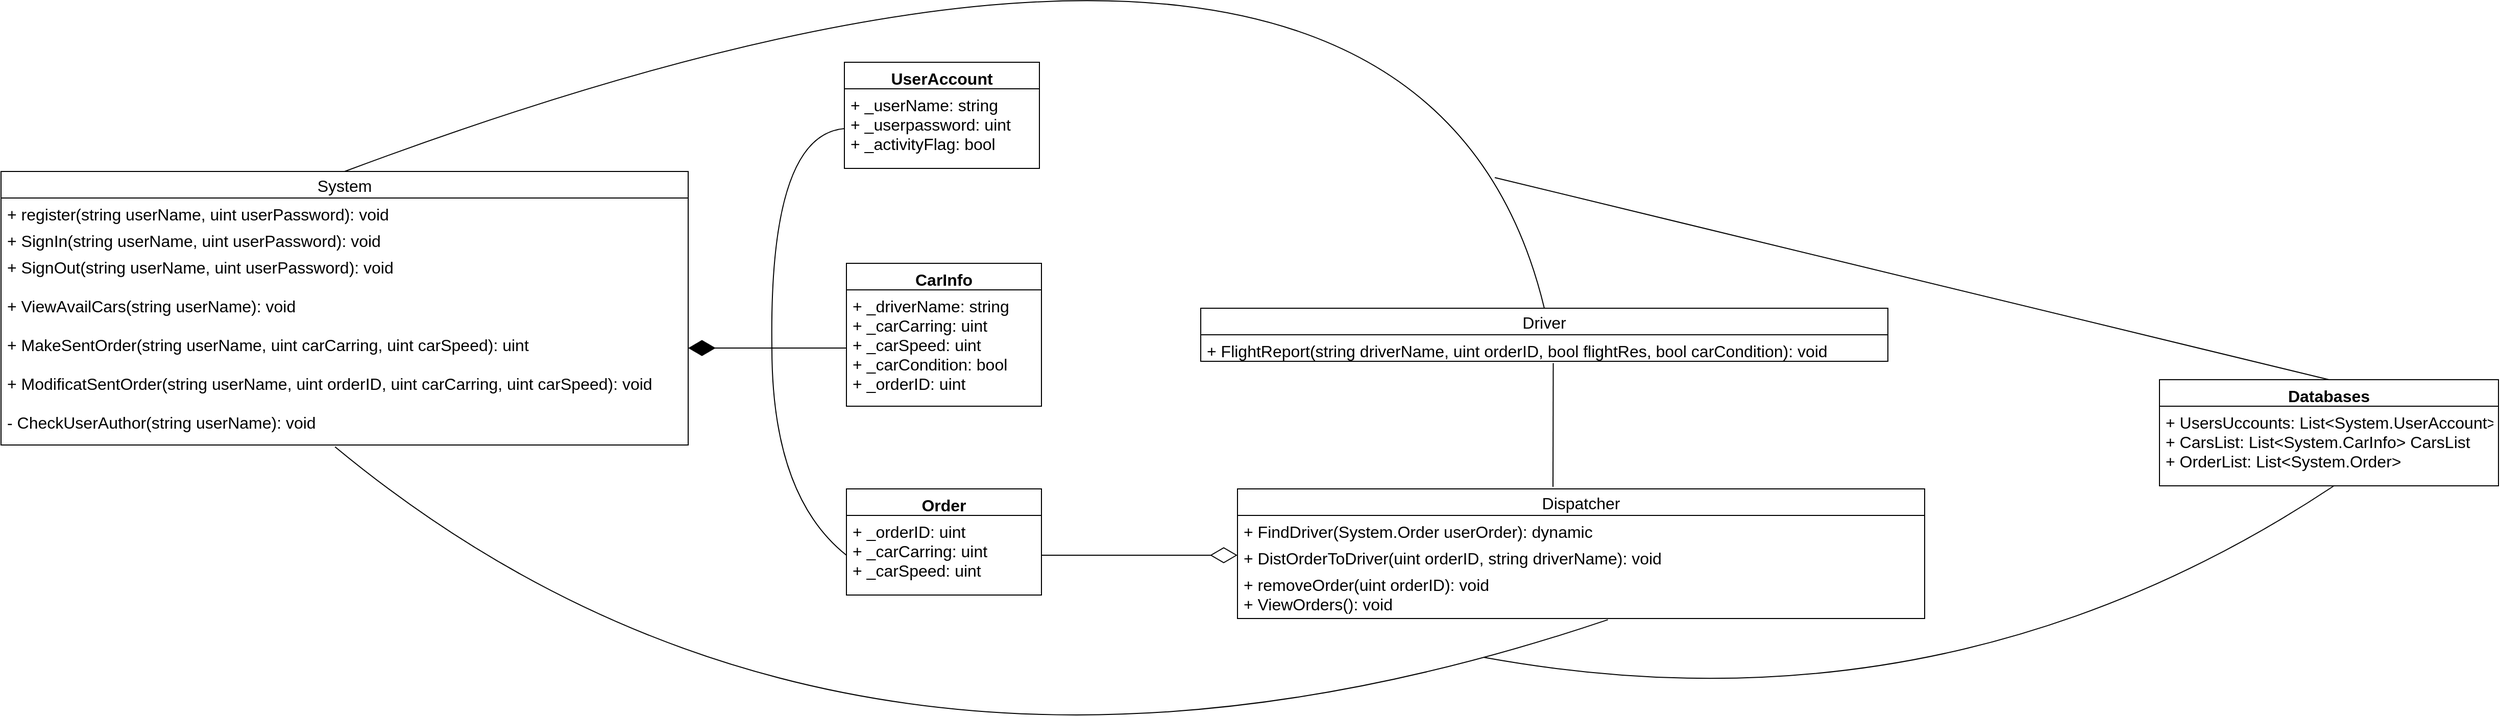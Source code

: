 <mxfile version="20.7.4" type="device"><diagram id="bxRbiOaqxQ_qso0ILXsK" name="Страница 1"><mxGraphModel dx="1754" dy="1774" grid="0" gridSize="10" guides="1" tooltips="1" connect="1" arrows="1" fold="1" page="0" pageScale="1" pageWidth="827" pageHeight="1169" math="0" shadow="0"><root><mxCell id="0"/><mxCell id="1" parent="0"/><mxCell id="61zmjNbOXToTeWoblzgA-1" value="System" style="swimlane;fontStyle=0;childLayout=stackLayout;horizontal=1;startSize=26;fillColor=none;horizontalStack=0;resizeParent=1;resizeParentMax=0;resizeLast=0;collapsible=1;marginBottom=0;fontSize=16;" vertex="1" parent="1"><mxGeometry x="-4" y="321" width="673" height="268" as="geometry"><mxRectangle x="110" y="338" width="115" height="31" as="alternateBounds"/></mxGeometry></mxCell><mxCell id="61zmjNbOXToTeWoblzgA-2" value="+ register(string userName, uint userPassword): void&#10;&#10;&#10;&#10;&#10;&#10;" style="text;strokeColor=none;fillColor=none;align=left;verticalAlign=top;spacingLeft=4;spacingRight=4;overflow=hidden;rotatable=0;points=[[0,0.5],[1,0.5]];portConstraint=eastwest;fontSize=16;" vertex="1" parent="61zmjNbOXToTeWoblzgA-1"><mxGeometry y="26" width="673" height="26" as="geometry"/></mxCell><mxCell id="61zmjNbOXToTeWoblzgA-3" value="+ SignIn(string userName, uint userPassword): void&#10;" style="text;strokeColor=none;fillColor=none;align=left;verticalAlign=top;spacingLeft=4;spacingRight=4;overflow=hidden;rotatable=0;points=[[0,0.5],[1,0.5]];portConstraint=eastwest;fontSize=16;" vertex="1" parent="61zmjNbOXToTeWoblzgA-1"><mxGeometry y="52" width="673" height="26" as="geometry"/></mxCell><mxCell id="61zmjNbOXToTeWoblzgA-4" value="+ SignOut(string userName, uint userPassword): void&#10;&#10;+ ViewAvailCars(string userName): void&#10;&#10;+ MakeSentOrder(string userName, uint carCarring, uint carSpeed): uint&#10;&#10;+ ModificatSentOrder(string userName, uint orderID, uint carCarring, uint carSpeed): void&#10;&#10;- CheсkUserAuthor(string userName): void" style="text;strokeColor=none;fillColor=none;align=left;verticalAlign=top;spacingLeft=4;spacingRight=4;overflow=hidden;rotatable=0;points=[[0,0.5],[1,0.5]];portConstraint=eastwest;fontSize=16;" vertex="1" parent="61zmjNbOXToTeWoblzgA-1"><mxGeometry y="78" width="673" height="190" as="geometry"/></mxCell><mxCell id="61zmjNbOXToTeWoblzgA-9" value="UserAccount" style="swimlane;fontStyle=1;align=center;verticalAlign=top;childLayout=stackLayout;horizontal=1;startSize=26;horizontalStack=0;resizeParent=1;resizeParentMax=0;resizeLast=0;collapsible=1;marginBottom=0;fontSize=16;" vertex="1" parent="1"><mxGeometry x="822" y="214" width="191" height="104" as="geometry"/></mxCell><mxCell id="61zmjNbOXToTeWoblzgA-10" value="+ _userName: string&#10;+ _userpassword: uint&#10;+ _activityFlag: bool" style="text;strokeColor=none;fillColor=none;align=left;verticalAlign=top;spacingLeft=4;spacingRight=4;overflow=hidden;rotatable=0;points=[[0,0.5],[1,0.5]];portConstraint=eastwest;fontSize=16;" vertex="1" parent="61zmjNbOXToTeWoblzgA-9"><mxGeometry y="26" width="191" height="78" as="geometry"/></mxCell><mxCell id="61zmjNbOXToTeWoblzgA-24" value="CarInfo" style="swimlane;fontStyle=1;align=center;verticalAlign=top;childLayout=stackLayout;horizontal=1;startSize=26;horizontalStack=0;resizeParent=1;resizeParentMax=0;resizeLast=0;collapsible=1;marginBottom=0;fontSize=16;" vertex="1" parent="1"><mxGeometry x="824" y="411" width="191" height="140" as="geometry"/></mxCell><mxCell id="61zmjNbOXToTeWoblzgA-25" value="+ _driverName: string&#10;+ _carCarring: uint&#10;+ _carSpeed: uint&#10;+ _carCondition: bool&#10;+ _orderID: uint" style="text;strokeColor=none;fillColor=none;align=left;verticalAlign=top;spacingLeft=4;spacingRight=4;overflow=hidden;rotatable=0;points=[[0,0.5],[1,0.5]];portConstraint=eastwest;fontSize=16;" vertex="1" parent="61zmjNbOXToTeWoblzgA-24"><mxGeometry y="26" width="191" height="114" as="geometry"/></mxCell><mxCell id="61zmjNbOXToTeWoblzgA-26" value="Order" style="swimlane;fontStyle=1;align=center;verticalAlign=top;childLayout=stackLayout;horizontal=1;startSize=26;horizontalStack=0;resizeParent=1;resizeParentMax=0;resizeLast=0;collapsible=1;marginBottom=0;fontSize=16;" vertex="1" parent="1"><mxGeometry x="824" y="632" width="191" height="104" as="geometry"/></mxCell><mxCell id="61zmjNbOXToTeWoblzgA-27" value="+ _orderID: uint&#10;+ _carCarring: uint&#10;+ _carSpeed: uint" style="text;strokeColor=none;fillColor=none;align=left;verticalAlign=top;spacingLeft=4;spacingRight=4;overflow=hidden;rotatable=0;points=[[0,0.5],[1,0.5]];portConstraint=eastwest;fontSize=16;" vertex="1" parent="61zmjNbOXToTeWoblzgA-26"><mxGeometry y="26" width="191" height="78" as="geometry"/></mxCell><mxCell id="61zmjNbOXToTeWoblzgA-32" value="" style="endArrow=diamondThin;endFill=1;endSize=24;html=1;rounded=0;fontSize=12;sourcePerimeterSpacing=8;targetPerimeterSpacing=8;curved=1;exitX=0;exitY=0.5;exitDx=0;exitDy=0;entryX=1;entryY=0.5;entryDx=0;entryDy=0;" edge="1" parent="1" source="61zmjNbOXToTeWoblzgA-25" target="61zmjNbOXToTeWoblzgA-4"><mxGeometry width="160" relative="1" as="geometry"><mxPoint x="603" y="509" as="sourcePoint"/><mxPoint x="763" y="509" as="targetPoint"/></mxGeometry></mxCell><mxCell id="61zmjNbOXToTeWoblzgA-41" value="" style="endArrow=none;html=1;rounded=0;fontSize=12;startSize=14;endSize=14;sourcePerimeterSpacing=8;targetPerimeterSpacing=8;curved=1;entryX=0;entryY=0.5;entryDx=0;entryDy=0;" edge="1" parent="1" target="61zmjNbOXToTeWoblzgA-10"><mxGeometry width="50" height="50" relative="1" as="geometry"><mxPoint x="751" y="494" as="sourcePoint"/><mxPoint x="790" y="281" as="targetPoint"/><Array as="points"><mxPoint x="748" y="285"/></Array></mxGeometry></mxCell><mxCell id="61zmjNbOXToTeWoblzgA-42" value="" style="endArrow=none;html=1;rounded=0;fontSize=12;startSize=14;endSize=14;sourcePerimeterSpacing=8;targetPerimeterSpacing=8;curved=1;entryX=0;entryY=0.5;entryDx=0;entryDy=0;" edge="1" parent="1" target="61zmjNbOXToTeWoblzgA-27"><mxGeometry width="50" height="50" relative="1" as="geometry"><mxPoint x="751" y="494" as="sourcePoint"/><mxPoint x="768" y="569" as="targetPoint"/><Array as="points"><mxPoint x="751" y="639"/></Array></mxGeometry></mxCell><mxCell id="61zmjNbOXToTeWoblzgA-44" value="Dispatcher" style="swimlane;fontStyle=0;childLayout=stackLayout;horizontal=1;startSize=26;fillColor=none;horizontalStack=0;resizeParent=1;resizeParentMax=0;resizeLast=0;collapsible=1;marginBottom=0;fontSize=16;" vertex="1" parent="1"><mxGeometry x="1207" y="632" width="673" height="127" as="geometry"><mxRectangle x="110" y="338" width="115" height="31" as="alternateBounds"/></mxGeometry></mxCell><mxCell id="61zmjNbOXToTeWoblzgA-45" value="+ FindDriver(System.Order userOrder): dynamic&#10;&#10;&#10;&#10;&#10;&#10;" style="text;strokeColor=none;fillColor=none;align=left;verticalAlign=top;spacingLeft=4;spacingRight=4;overflow=hidden;rotatable=0;points=[[0,0.5],[1,0.5]];portConstraint=eastwest;fontSize=16;" vertex="1" parent="61zmjNbOXToTeWoblzgA-44"><mxGeometry y="26" width="673" height="26" as="geometry"/></mxCell><mxCell id="61zmjNbOXToTeWoblzgA-46" value="+ DistOrderToDriver(uint orderID, string driverName): void&#10;" style="text;strokeColor=none;fillColor=none;align=left;verticalAlign=top;spacingLeft=4;spacingRight=4;overflow=hidden;rotatable=0;points=[[0,0.5],[1,0.5]];portConstraint=eastwest;fontSize=16;" vertex="1" parent="61zmjNbOXToTeWoblzgA-44"><mxGeometry y="52" width="673" height="26" as="geometry"/></mxCell><mxCell id="61zmjNbOXToTeWoblzgA-47" value="+ removeOrder(uint orderID): void&#10;+ ViewOrders(): void&#10;" style="text;strokeColor=none;fillColor=none;align=left;verticalAlign=top;spacingLeft=4;spacingRight=4;overflow=hidden;rotatable=0;points=[[0,0.5],[1,0.5]];portConstraint=eastwest;fontSize=16;" vertex="1" parent="61zmjNbOXToTeWoblzgA-44"><mxGeometry y="78" width="673" height="49" as="geometry"/></mxCell><mxCell id="61zmjNbOXToTeWoblzgA-49" value="" style="endArrow=diamondThin;endFill=0;endSize=24;html=1;rounded=0;fontSize=12;sourcePerimeterSpacing=8;targetPerimeterSpacing=8;curved=1;exitX=1;exitY=0.5;exitDx=0;exitDy=0;entryX=0;entryY=0.5;entryDx=0;entryDy=0;" edge="1" parent="1" source="61zmjNbOXToTeWoblzgA-27" target="61zmjNbOXToTeWoblzgA-46"><mxGeometry width="160" relative="1" as="geometry"><mxPoint x="1031" y="694.25" as="sourcePoint"/><mxPoint x="1191" y="694.25" as="targetPoint"/></mxGeometry></mxCell><mxCell id="61zmjNbOXToTeWoblzgA-50" value="Driver" style="swimlane;fontStyle=0;childLayout=stackLayout;horizontal=1;startSize=26;fillColor=none;horizontalStack=0;resizeParent=1;resizeParentMax=0;resizeLast=0;collapsible=1;marginBottom=0;fontSize=16;" vertex="1" parent="1"><mxGeometry x="1171" y="455" width="673" height="52" as="geometry"><mxRectangle x="110" y="338" width="115" height="31" as="alternateBounds"/></mxGeometry></mxCell><mxCell id="61zmjNbOXToTeWoblzgA-51" value="+ FlightReport(string driverName, uint orderID, bool flightRes, bool carCondition): void&#10;&#10;&#10;&#10;" style="text;strokeColor=none;fillColor=none;align=left;verticalAlign=top;spacingLeft=4;spacingRight=4;overflow=hidden;rotatable=0;points=[[0,0.5],[1,0.5]];portConstraint=eastwest;fontSize=16;" vertex="1" parent="61zmjNbOXToTeWoblzgA-50"><mxGeometry y="26" width="673" height="26" as="geometry"/></mxCell><mxCell id="61zmjNbOXToTeWoblzgA-55" value="" style="endArrow=none;html=1;rounded=0;fontSize=12;startSize=14;endSize=14;sourcePerimeterSpacing=8;targetPerimeterSpacing=8;curved=1;entryX=0.5;entryY=0;entryDx=0;entryDy=0;exitX=0.5;exitY=0;exitDx=0;exitDy=0;" edge="1" parent="1" source="61zmjNbOXToTeWoblzgA-1" target="61zmjNbOXToTeWoblzgA-50"><mxGeometry width="50" height="50" relative="1" as="geometry"><mxPoint x="1442" y="314" as="sourcePoint"/><mxPoint x="1492" y="264" as="targetPoint"/><Array as="points"><mxPoint x="1381" y="-71"/></Array></mxGeometry></mxCell><mxCell id="61zmjNbOXToTeWoblzgA-56" value="" style="endArrow=none;html=1;rounded=0;fontSize=12;startSize=14;endSize=14;sourcePerimeterSpacing=8;targetPerimeterSpacing=8;curved=1;entryX=0.539;entryY=1.024;entryDx=0;entryDy=0;entryPerimeter=0;exitX=0.486;exitY=1.009;exitDx=0;exitDy=0;exitPerimeter=0;" edge="1" parent="1" source="61zmjNbOXToTeWoblzgA-4" target="61zmjNbOXToTeWoblzgA-47"><mxGeometry width="50" height="50" relative="1" as="geometry"><mxPoint x="1412" y="879" as="sourcePoint"/><mxPoint x="1402" y="778" as="targetPoint"/><Array as="points"><mxPoint x="829" y="1010"/></Array></mxGeometry></mxCell><mxCell id="61zmjNbOXToTeWoblzgA-57" value="" style="endArrow=none;html=1;rounded=0;fontSize=12;startSize=14;endSize=14;sourcePerimeterSpacing=8;targetPerimeterSpacing=8;curved=1;entryX=0.513;entryY=1.067;entryDx=0;entryDy=0;entryPerimeter=0;" edge="1" parent="1" target="61zmjNbOXToTeWoblzgA-51"><mxGeometry width="50" height="50" relative="1" as="geometry"><mxPoint x="1516" y="630" as="sourcePoint"/><mxPoint x="1547" y="539" as="targetPoint"/></mxGeometry></mxCell><mxCell id="61zmjNbOXToTeWoblzgA-59" value="Databases" style="swimlane;fontStyle=1;align=center;verticalAlign=top;childLayout=stackLayout;horizontal=1;startSize=26;horizontalStack=0;resizeParent=1;resizeParentMax=0;resizeLast=0;collapsible=1;marginBottom=0;fontSize=16;" vertex="1" parent="1"><mxGeometry x="2110" y="525" width="332" height="104" as="geometry"/></mxCell><mxCell id="61zmjNbOXToTeWoblzgA-60" value="+ UsersUccounts: List&lt;System.UserAccount&gt;&#10;+ CarsList: List&lt;System.CarInfo&gt; CarsList&#10;+ OrderList: List&lt;System.Order&gt;" style="text;strokeColor=none;fillColor=none;align=left;verticalAlign=top;spacingLeft=4;spacingRight=4;overflow=hidden;rotatable=0;points=[[0,0.5],[1,0.5]];portConstraint=eastwest;fontSize=16;" vertex="1" parent="61zmjNbOXToTeWoblzgA-59"><mxGeometry y="26" width="332" height="78" as="geometry"/></mxCell><mxCell id="61zmjNbOXToTeWoblzgA-62" value="" style="endArrow=none;html=1;rounded=0;fontSize=12;startSize=14;endSize=14;sourcePerimeterSpacing=8;targetPerimeterSpacing=8;curved=1;entryX=0.5;entryY=0;entryDx=0;entryDy=0;" edge="1" parent="1" target="61zmjNbOXToTeWoblzgA-59"><mxGeometry width="50" height="50" relative="1" as="geometry"><mxPoint x="1459" y="327" as="sourcePoint"/><mxPoint x="2177" y="407" as="targetPoint"/></mxGeometry></mxCell><mxCell id="61zmjNbOXToTeWoblzgA-63" value="" style="endArrow=none;html=1;rounded=0;fontSize=12;startSize=14;endSize=14;sourcePerimeterSpacing=8;targetPerimeterSpacing=8;curved=1;entryX=0.513;entryY=1.005;entryDx=0;entryDy=0;entryPerimeter=0;" edge="1" parent="1" target="61zmjNbOXToTeWoblzgA-60"><mxGeometry width="50" height="50" relative="1" as="geometry"><mxPoint x="1448" y="797" as="sourcePoint"/><mxPoint x="2256" y="722" as="targetPoint"/><Array as="points"><mxPoint x="1903" y="880"/></Array></mxGeometry></mxCell></root></mxGraphModel></diagram></mxfile>